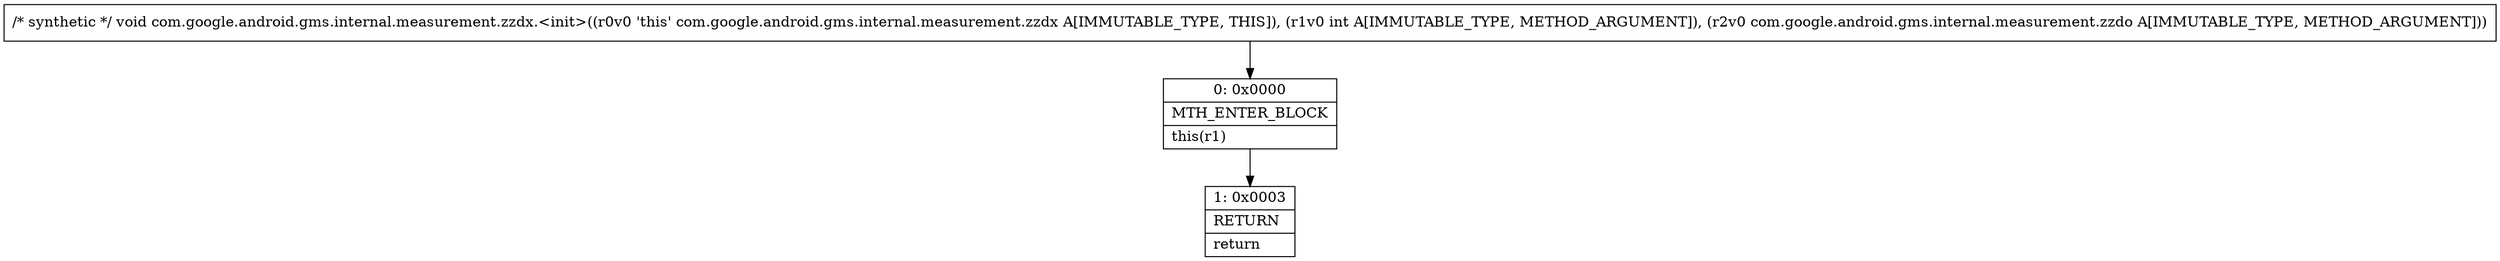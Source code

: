 digraph "CFG forcom.google.android.gms.internal.measurement.zzdx.\<init\>(ILcom\/google\/android\/gms\/internal\/measurement\/zzdo;)V" {
Node_0 [shape=record,label="{0\:\ 0x0000|MTH_ENTER_BLOCK\l|this(r1)\l}"];
Node_1 [shape=record,label="{1\:\ 0x0003|RETURN\l|return\l}"];
MethodNode[shape=record,label="{\/* synthetic *\/ void com.google.android.gms.internal.measurement.zzdx.\<init\>((r0v0 'this' com.google.android.gms.internal.measurement.zzdx A[IMMUTABLE_TYPE, THIS]), (r1v0 int A[IMMUTABLE_TYPE, METHOD_ARGUMENT]), (r2v0 com.google.android.gms.internal.measurement.zzdo A[IMMUTABLE_TYPE, METHOD_ARGUMENT])) }"];
MethodNode -> Node_0;
Node_0 -> Node_1;
}

